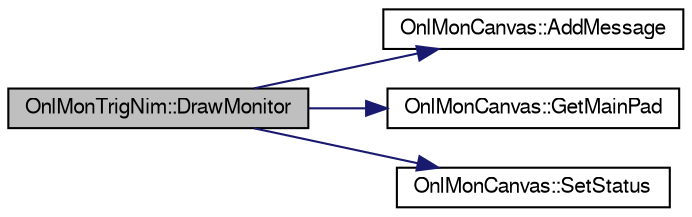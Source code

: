 digraph "OnlMonTrigNim::DrawMonitor"
{
  bgcolor="transparent";
  edge [fontname="FreeSans",fontsize="10",labelfontname="FreeSans",labelfontsize="10"];
  node [fontname="FreeSans",fontsize="10",shape=record];
  rankdir="LR";
  Node1 [label="OnlMonTrigNim::DrawMonitor",height=0.2,width=0.4,color="black", fillcolor="grey75", style="filled" fontcolor="black"];
  Node1 -> Node2 [color="midnightblue",fontsize="10",style="solid",fontname="FreeSans"];
  Node2 [label="OnlMonCanvas::AddMessage",height=0.2,width=0.4,color="black",URL="$df/ddc/classOnlMonCanvas.html#a83334e848c8a13d6ba7e76a2b6b03f7c"];
  Node1 -> Node3 [color="midnightblue",fontsize="10",style="solid",fontname="FreeSans"];
  Node3 [label="OnlMonCanvas::GetMainPad",height=0.2,width=0.4,color="black",URL="$df/ddc/classOnlMonCanvas.html#aec0773674b0c23cc053658c3a4526183"];
  Node1 -> Node4 [color="midnightblue",fontsize="10",style="solid",fontname="FreeSans"];
  Node4 [label="OnlMonCanvas::SetStatus",height=0.2,width=0.4,color="black",URL="$df/ddc/classOnlMonCanvas.html#a965335816e1bdd68a3c96b9ab5a72e2f"];
}
